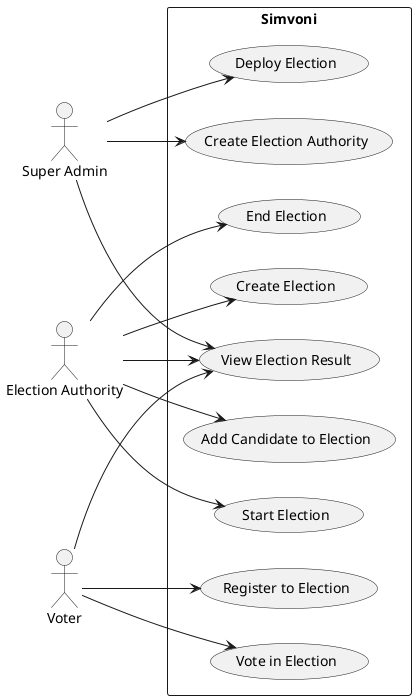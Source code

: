 @startuml

left to right direction
actor "Super Admin" as sa
actor "Election Authority" as ea
actor "Voter" as vo

rectangle Simvoni {
    usecase "Create Election Authority" as create_ea
    usecase "Deploy Election" as deploy_election
    usecase "Create Election" as create_election
    usecase "Add Candidate to Election" as add_candidate
    usecase "Start Election" as start_election
    usecase "End Election" as end_election
    usecase "Register to Election" as register_to_election
    usecase "Vote in Election" as vote_in_election
    usecase "View Election Result" as view_election_result
}

sa --> create_ea
sa --> deploy_election
ea --> create_election
ea --> add_candidate
ea --> start_election
ea --> end_election
vo --> register_to_election
vo --> vote_in_election

sa --> view_election_result
ea --> view_election_result
vo --> view_election_result

@enduml